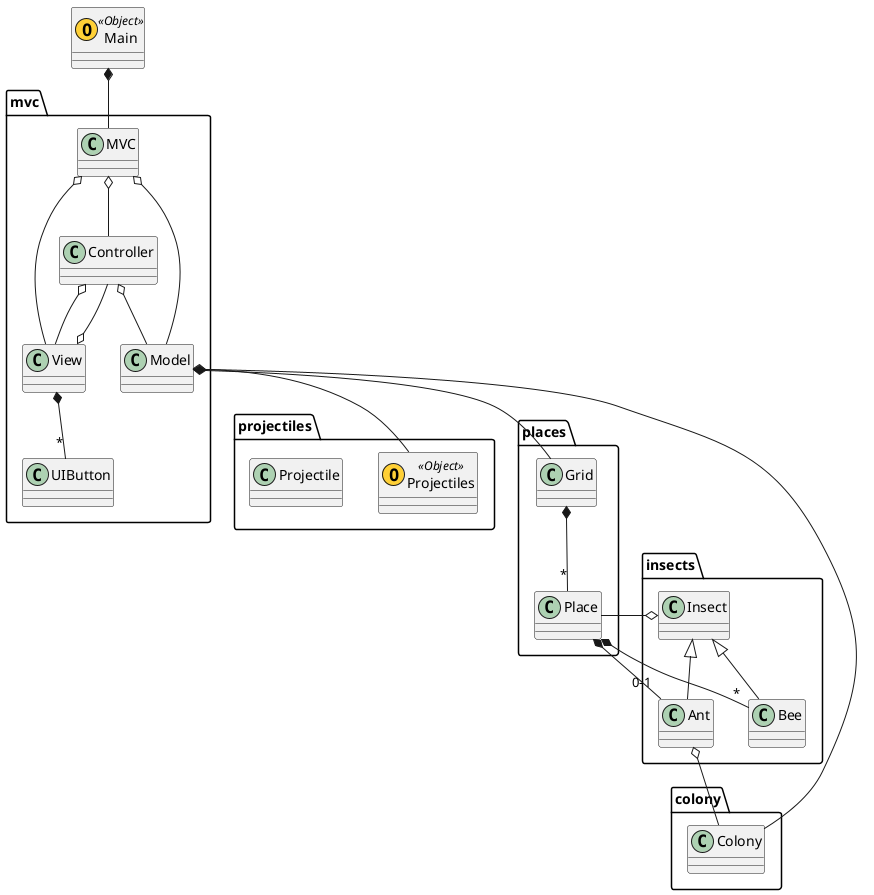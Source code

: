 @startuml

class Main << (O,#FFD036) Object >>
package projectiles {
class Projectiles << (O,#FFD036) Object >>
class Projectile
}
package places {
class Grid
class Place
}
package mvc {
class MVC
class Model
class Controller
class View
class UIButton
}
package insects {
class Insect
class Ant
class Bee
}
package colony {
class Colony
}

Main *-- MVC
MVC o-- Model
MVC o-- Controller
MVC o-- View
Controller o-- Model
Controller o-- View
View o-- Controller
View *-- "*" UIButton

Model o-- Colony
Model *-- Grid
Model o-- Projectiles

Grid *-- "*" Place
Place *-- "0-1" Ant
Place *-- "*" Bee

Insect o-- Place
Ant o-- Colony

Insect <|-- Ant
Insect <|-- Bee

@enduml
